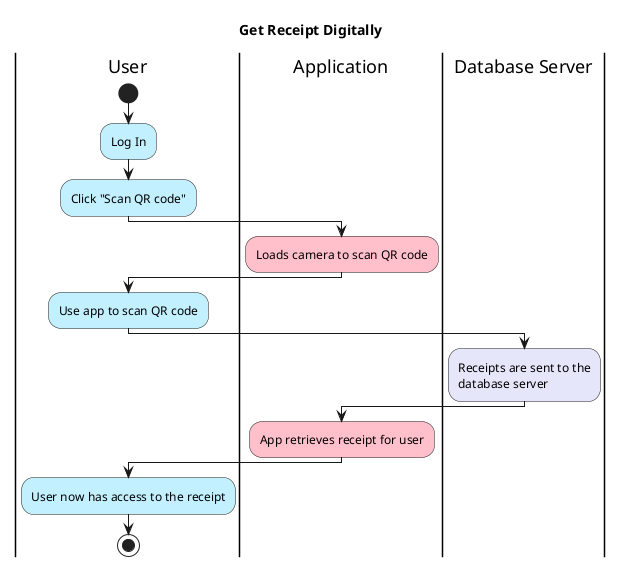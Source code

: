 @startuml

|User|
|Application|
|Database Server|
|User|
title Get Receipt Digitally
start

    |User|
    #Application:Log In;
    #Application:Click "Scan QR code";
    |Application|
    #pink:Loads camera to scan QR code;
    |User|
    #Application:Use app to scan QR code;
    |Database Server|
    #Lavender:Receipts are sent to the
    database server;
    |Application|
    #pink:App retrieves receipt for user;
    |User|
    #Application:User now has access to the receipt;

stop
@enduml